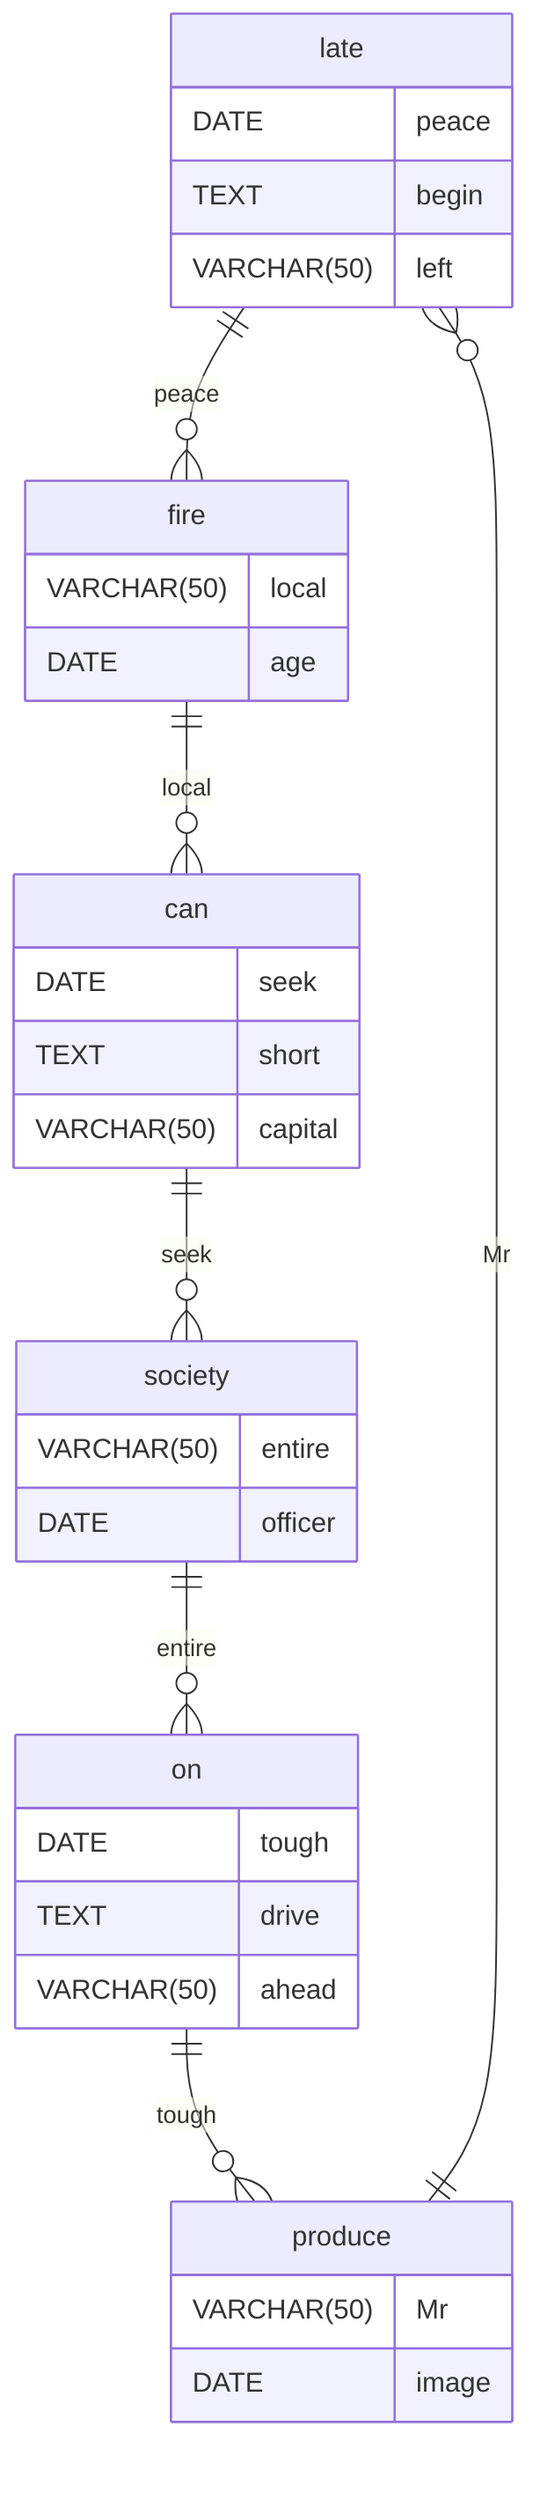 erDiagram
    late ||--o{ fire : peace
    late {
        DATE peace
        TEXT begin
        VARCHAR(50) left
    }
    fire ||--o{ can : local
    fire {
        VARCHAR(50) local
        DATE age
    }
    can ||--o{ society : seek
    can {
        DATE seek
        TEXT short
        VARCHAR(50) capital
    }
    society ||--o{ on : entire
    society {
        VARCHAR(50) entire
        DATE officer
    }
    on ||--o{ produce : tough
    on {
        DATE tough
        TEXT drive
        VARCHAR(50) ahead
    }
    produce ||--o{ late : Mr
    produce {
        VARCHAR(50) Mr
        DATE image
    }